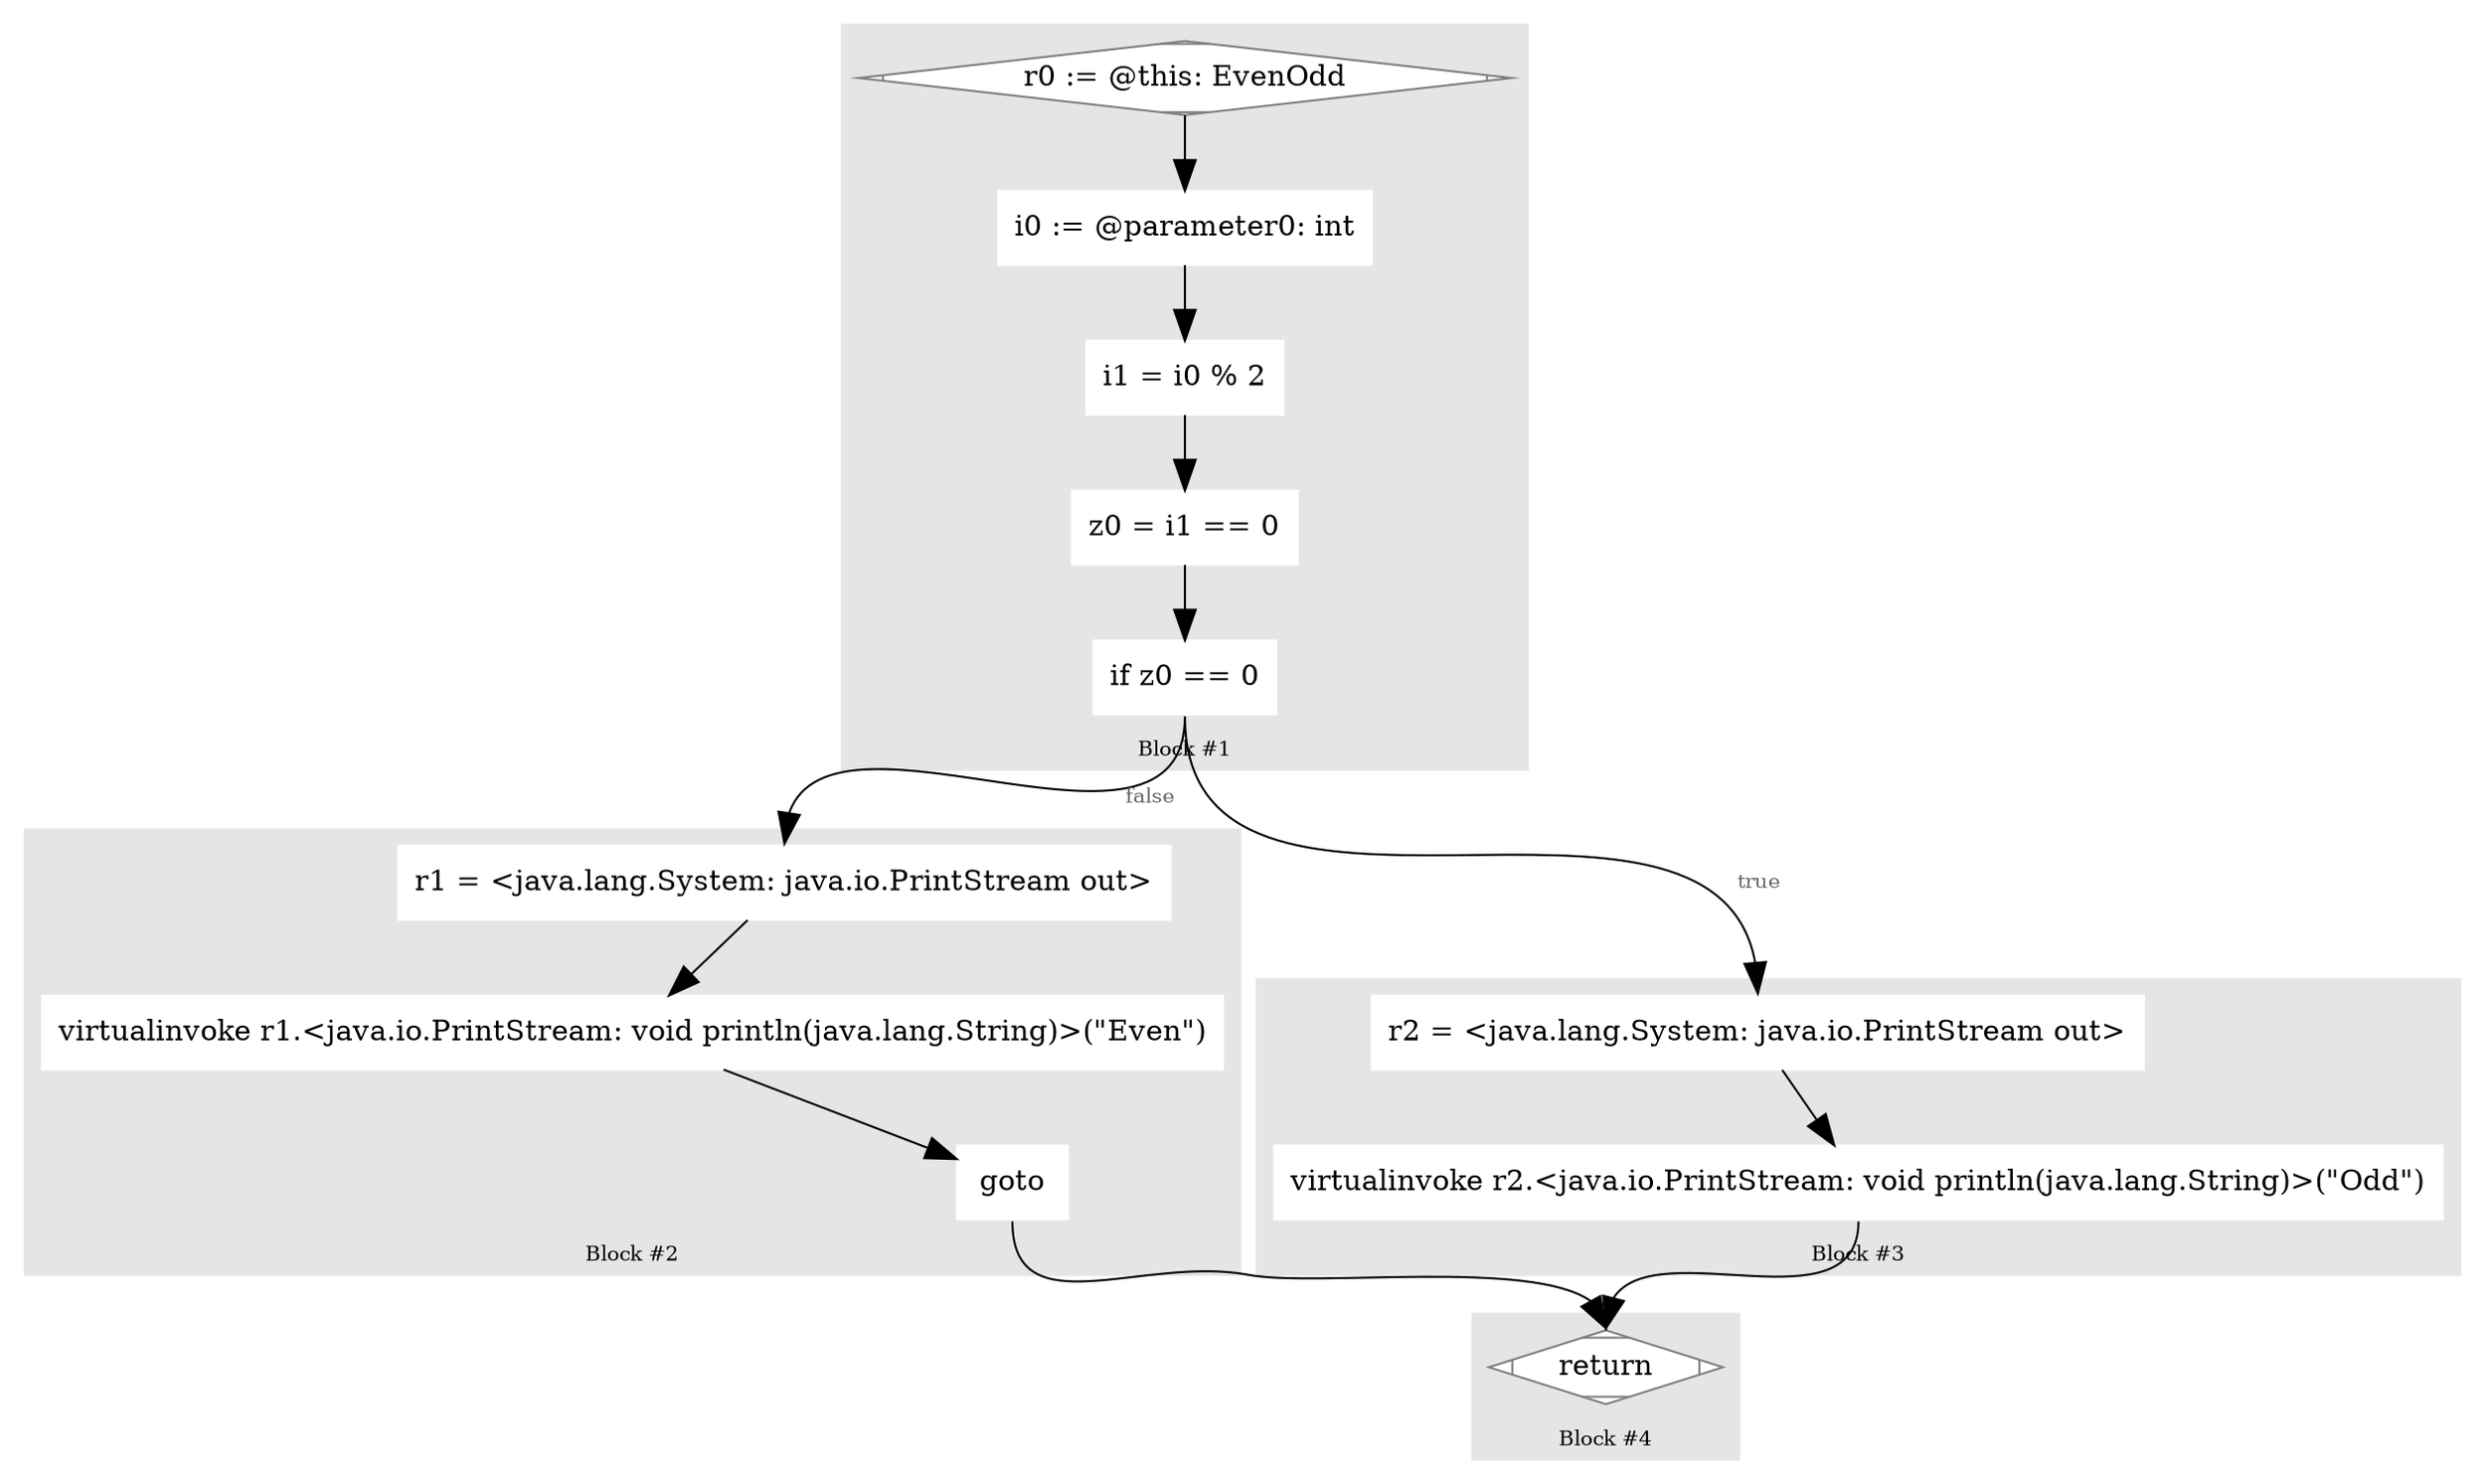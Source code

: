 digraph G {
	compound=true
	labelloc=b
	style=filled
	color=gray90
	node [shape=box,style=filled,color=white]
	edge [fontsize=10,arrowsize=1.5,fontcolor=grey40]
	fontsize=10

//  lines [3: 3] 
	subgraph cluster_1036227602 { 
		label = "Block #1"
		1988962280[label="r0 := @this: EvenOdd",shape=Mdiamond,color=grey50,fillcolor=white]
		490941782[label="i0 := @parameter0: int"]
		343594171[label="i1 = i0 % 2"]
		198640571[label="z0 = i1 == 0"]
		1046265086[label="if z0 == 0"]

		1988962280 -> 490941782 -> 343594171 -> 198640571 -> 1046265086
	}
	1046265086:s -> 714434007:n[label="false"]
	1046265086:s -> 1814368830:n[label="true"]

//  lines [4: 3] 
	subgraph cluster_775476302 { 
		label = "Block #2"
		714434007[label="r1 = &lt;java.lang.System: java.io.PrintStream out&gt;"]
		1583772475[label="virtualinvoke r1.&lt;java.io.PrintStream: void println(java.lang.String)&gt;(&quot;Even&quot;)"]
		211853855[label="goto"]

		714434007 -> 1583772475 -> 211853855
	}
	211853855:s -> 915686941:n

//  lines [6: 6] 
	subgraph cluster_1599868634 { 
		label = "Block #3"
		1814368830[label="r2 = &lt;java.lang.System: java.io.PrintStream out&gt;"]
		1299311707[label="virtualinvoke r2.&lt;java.io.PrintStream: void println(java.lang.String)&gt;(&quot;Odd&quot;)"]

		1814368830 -> 1299311707
	}
	1299311707:s -> 915686941:n

//  lines [6: 6] 
	subgraph cluster_1919161875 { 
		label = "Block #4"
		915686941[label="return",shape=Mdiamond,color=grey50,fillcolor=white]
	}

}